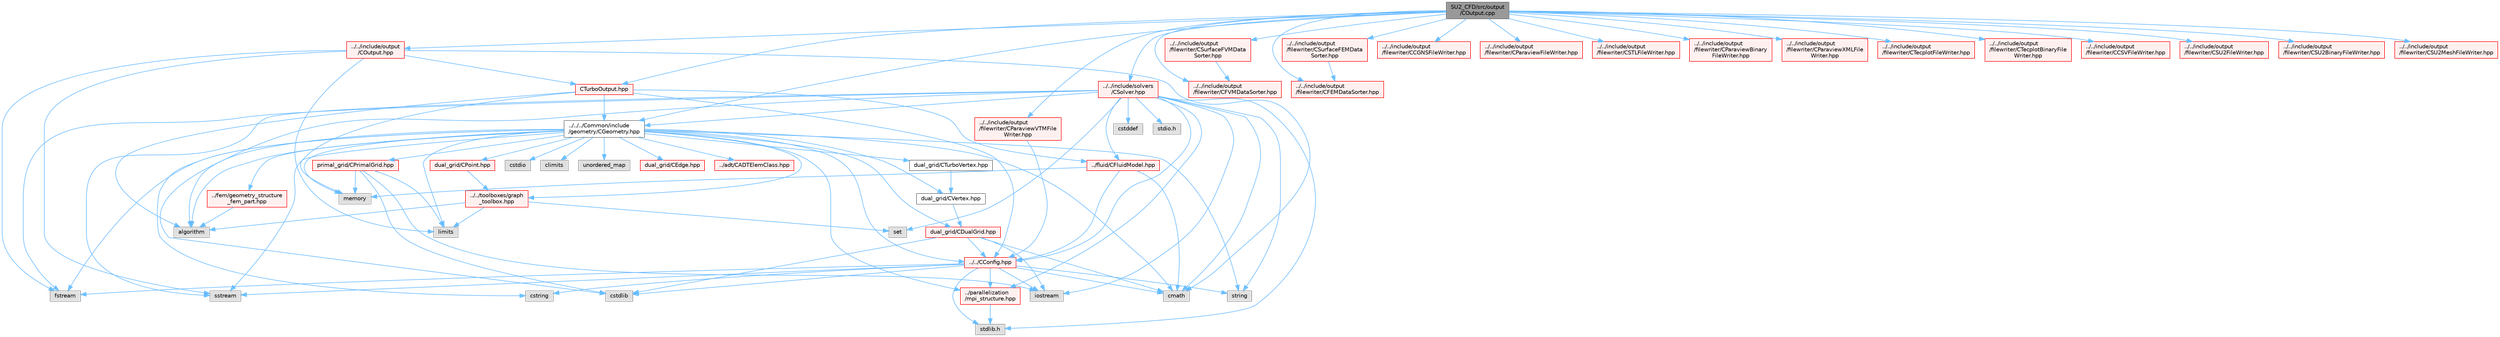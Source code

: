 digraph "SU2_CFD/src/output/COutput.cpp"
{
 // LATEX_PDF_SIZE
  bgcolor="transparent";
  edge [fontname=Helvetica,fontsize=10,labelfontname=Helvetica,labelfontsize=10];
  node [fontname=Helvetica,fontsize=10,shape=box,height=0.2,width=0.4];
  Node1 [id="Node000001",label="SU2_CFD/src/output\l/COutput.cpp",height=0.2,width=0.4,color="gray40", fillcolor="grey60", style="filled", fontcolor="black",tooltip="Main subroutines for output solver information."];
  Node1 -> Node2 [id="edge1_Node000001_Node000002",color="steelblue1",style="solid",tooltip=" "];
  Node2 [id="Node000002",label="../../../Common/include\l/geometry/CGeometry.hpp",height=0.2,width=0.4,color="grey40", fillcolor="white", style="filled",URL="$CGeometry_8hpp.html",tooltip="Headers of the main subroutines for creating the geometrical structure. The subroutines and functions..."];
  Node2 -> Node3 [id="edge2_Node000002_Node000003",color="steelblue1",style="solid",tooltip=" "];
  Node3 [id="Node000003",label="limits",height=0.2,width=0.4,color="grey60", fillcolor="#E0E0E0", style="filled",tooltip=" "];
  Node2 -> Node4 [id="edge3_Node000002_Node000004",color="steelblue1",style="solid",tooltip=" "];
  Node4 [id="Node000004",label="../parallelization\l/mpi_structure.hpp",height=0.2,width=0.4,color="red", fillcolor="#FFF0F0", style="filled",URL="$mpi__structure_8hpp.html",tooltip="Headers of the mpi interface for generalized datatypes. The subroutines and functions are in the mpi_..."];
  Node4 -> Node5 [id="edge4_Node000004_Node000005",color="steelblue1",style="solid",tooltip=" "];
  Node5 [id="Node000005",label="stdlib.h",height=0.2,width=0.4,color="grey60", fillcolor="#E0E0E0", style="filled",tooltip=" "];
  Node2 -> Node17 [id="edge5_Node000002_Node000017",color="steelblue1",style="solid",tooltip=" "];
  Node17 [id="Node000017",label="string",height=0.2,width=0.4,color="grey60", fillcolor="#E0E0E0", style="filled",tooltip=" "];
  Node2 -> Node18 [id="edge6_Node000002_Node000018",color="steelblue1",style="solid",tooltip=" "];
  Node18 [id="Node000018",label="fstream",height=0.2,width=0.4,color="grey60", fillcolor="#E0E0E0", style="filled",tooltip=" "];
  Node2 -> Node19 [id="edge7_Node000002_Node000019",color="steelblue1",style="solid",tooltip=" "];
  Node19 [id="Node000019",label="sstream",height=0.2,width=0.4,color="grey60", fillcolor="#E0E0E0", style="filled",tooltip=" "];
  Node2 -> Node20 [id="edge8_Node000002_Node000020",color="steelblue1",style="solid",tooltip=" "];
  Node20 [id="Node000020",label="cmath",height=0.2,width=0.4,color="grey60", fillcolor="#E0E0E0", style="filled",tooltip=" "];
  Node2 -> Node21 [id="edge9_Node000002_Node000021",color="steelblue1",style="solid",tooltip=" "];
  Node21 [id="Node000021",label="algorithm",height=0.2,width=0.4,color="grey60", fillcolor="#E0E0E0", style="filled",tooltip=" "];
  Node2 -> Node22 [id="edge10_Node000002_Node000022",color="steelblue1",style="solid",tooltip=" "];
  Node22 [id="Node000022",label="cstring",height=0.2,width=0.4,color="grey60", fillcolor="#E0E0E0", style="filled",tooltip=" "];
  Node2 -> Node9 [id="edge11_Node000002_Node000009",color="steelblue1",style="solid",tooltip=" "];
  Node9 [id="Node000009",label="cstdio",height=0.2,width=0.4,color="grey60", fillcolor="#E0E0E0", style="filled",tooltip=" "];
  Node2 -> Node23 [id="edge12_Node000002_Node000023",color="steelblue1",style="solid",tooltip=" "];
  Node23 [id="Node000023",label="cstdlib",height=0.2,width=0.4,color="grey60", fillcolor="#E0E0E0", style="filled",tooltip=" "];
  Node2 -> Node24 [id="edge13_Node000002_Node000024",color="steelblue1",style="solid",tooltip=" "];
  Node24 [id="Node000024",label="climits",height=0.2,width=0.4,color="grey60", fillcolor="#E0E0E0", style="filled",tooltip=" "];
  Node2 -> Node25 [id="edge14_Node000002_Node000025",color="steelblue1",style="solid",tooltip=" "];
  Node25 [id="Node000025",label="memory",height=0.2,width=0.4,color="grey60", fillcolor="#E0E0E0", style="filled",tooltip=" "];
  Node2 -> Node26 [id="edge15_Node000002_Node000026",color="steelblue1",style="solid",tooltip=" "];
  Node26 [id="Node000026",label="unordered_map",height=0.2,width=0.4,color="grey60", fillcolor="#E0E0E0", style="filled",tooltip=" "];
  Node2 -> Node27 [id="edge16_Node000002_Node000027",color="steelblue1",style="solid",tooltip=" "];
  Node27 [id="Node000027",label="primal_grid/CPrimalGrid.hpp",height=0.2,width=0.4,color="red", fillcolor="#FFF0F0", style="filled",URL="$CPrimalGrid_8hpp.html",tooltip="Headers of the main subroutines for storing the primal grid structure. The subroutines and functions ..."];
  Node27 -> Node7 [id="edge17_Node000027_Node000007",color="steelblue1",style="solid",tooltip=" "];
  Node7 [id="Node000007",label="iostream",height=0.2,width=0.4,color="grey60", fillcolor="#E0E0E0", style="filled",tooltip=" "];
  Node27 -> Node3 [id="edge18_Node000027_Node000003",color="steelblue1",style="solid",tooltip=" "];
  Node27 -> Node23 [id="edge19_Node000027_Node000023",color="steelblue1",style="solid",tooltip=" "];
  Node27 -> Node25 [id="edge20_Node000027_Node000025",color="steelblue1",style="solid",tooltip=" "];
  Node2 -> Node32 [id="edge21_Node000002_Node000032",color="steelblue1",style="solid",tooltip=" "];
  Node32 [id="Node000032",label="dual_grid/CDualGrid.hpp",height=0.2,width=0.4,color="red", fillcolor="#FFF0F0", style="filled",URL="$CDualGrid_8hpp.html",tooltip="Headers of the main subroutines for doing the complete dual grid structure. The subroutines and funct..."];
  Node32 -> Node20 [id="edge22_Node000032_Node000020",color="steelblue1",style="solid",tooltip=" "];
  Node32 -> Node7 [id="edge23_Node000032_Node000007",color="steelblue1",style="solid",tooltip=" "];
  Node32 -> Node23 [id="edge24_Node000032_Node000023",color="steelblue1",style="solid",tooltip=" "];
  Node32 -> Node33 [id="edge25_Node000032_Node000033",color="steelblue1",style="solid",tooltip=" "];
  Node33 [id="Node000033",label="../../CConfig.hpp",height=0.2,width=0.4,color="red", fillcolor="#FFF0F0", style="filled",URL="$CConfig_8hpp.html",tooltip="All the information about the definition of the physical problem. The subroutines and functions are i..."];
  Node33 -> Node4 [id="edge26_Node000033_Node000004",color="steelblue1",style="solid",tooltip=" "];
  Node33 -> Node7 [id="edge27_Node000033_Node000007",color="steelblue1",style="solid",tooltip=" "];
  Node33 -> Node23 [id="edge28_Node000033_Node000023",color="steelblue1",style="solid",tooltip=" "];
  Node33 -> Node18 [id="edge29_Node000033_Node000018",color="steelblue1",style="solid",tooltip=" "];
  Node33 -> Node19 [id="edge30_Node000033_Node000019",color="steelblue1",style="solid",tooltip=" "];
  Node33 -> Node17 [id="edge31_Node000033_Node000017",color="steelblue1",style="solid",tooltip=" "];
  Node33 -> Node22 [id="edge32_Node000033_Node000022",color="steelblue1",style="solid",tooltip=" "];
  Node33 -> Node5 [id="edge33_Node000033_Node000005",color="steelblue1",style="solid",tooltip=" "];
  Node33 -> Node20 [id="edge34_Node000033_Node000020",color="steelblue1",style="solid",tooltip=" "];
  Node2 -> Node46 [id="edge35_Node000002_Node000046",color="steelblue1",style="solid",tooltip=" "];
  Node46 [id="Node000046",label="dual_grid/CPoint.hpp",height=0.2,width=0.4,color="red", fillcolor="#FFF0F0", style="filled",URL="$CPoint_8hpp.html",tooltip="Declaration of the point class that stores geometric and adjacency information for dual control volum..."];
  Node46 -> Node47 [id="edge36_Node000046_Node000047",color="steelblue1",style="solid",tooltip=" "];
  Node47 [id="Node000047",label="../../toolboxes/graph\l_toolbox.hpp",height=0.2,width=0.4,color="red", fillcolor="#FFF0F0", style="filled",URL="$graph__toolbox_8hpp.html",tooltip="Functions and classes to build/represent sparse graphs or sparse patterns."];
  Node47 -> Node48 [id="edge37_Node000047_Node000048",color="steelblue1",style="solid",tooltip=" "];
  Node48 [id="Node000048",label="set",height=0.2,width=0.4,color="grey60", fillcolor="#E0E0E0", style="filled",tooltip=" "];
  Node47 -> Node3 [id="edge38_Node000047_Node000003",color="steelblue1",style="solid",tooltip=" "];
  Node47 -> Node21 [id="edge39_Node000047_Node000021",color="steelblue1",style="solid",tooltip=" "];
  Node2 -> Node51 [id="edge40_Node000002_Node000051",color="steelblue1",style="solid",tooltip=" "];
  Node51 [id="Node000051",label="dual_grid/CEdge.hpp",height=0.2,width=0.4,color="red", fillcolor="#FFF0F0", style="filled",URL="$CEdge_8hpp.html",tooltip="Declaration of the edge class CEdge.cpp file."];
  Node2 -> Node52 [id="edge41_Node000002_Node000052",color="steelblue1",style="solid",tooltip=" "];
  Node52 [id="Node000052",label="dual_grid/CVertex.hpp",height=0.2,width=0.4,color="grey40", fillcolor="white", style="filled",URL="$CVertex_8hpp.html",tooltip="Headers of the main subroutines for doing the complete dual grid structure. The subroutines and funct..."];
  Node52 -> Node32 [id="edge42_Node000052_Node000032",color="steelblue1",style="solid",tooltip=" "];
  Node2 -> Node53 [id="edge43_Node000002_Node000053",color="steelblue1",style="solid",tooltip=" "];
  Node53 [id="Node000053",label="dual_grid/CTurboVertex.hpp",height=0.2,width=0.4,color="grey40", fillcolor="white", style="filled",URL="$CTurboVertex_8hpp.html",tooltip="Headers of the main subroutines for doing the complete dual grid structure. The subroutines and funct..."];
  Node53 -> Node52 [id="edge44_Node000053_Node000052",color="steelblue1",style="solid",tooltip=" "];
  Node2 -> Node33 [id="edge45_Node000002_Node000033",color="steelblue1",style="solid",tooltip=" "];
  Node2 -> Node54 [id="edge46_Node000002_Node000054",color="steelblue1",style="solid",tooltip=" "];
  Node54 [id="Node000054",label="../fem/geometry_structure\l_fem_part.hpp",height=0.2,width=0.4,color="red", fillcolor="#FFF0F0", style="filled",URL="$geometry__structure__fem__part_8hpp.html",tooltip="Helper classes for the Fluid FEM solver."];
  Node54 -> Node21 [id="edge47_Node000054_Node000021",color="steelblue1",style="solid",tooltip=" "];
  Node2 -> Node47 [id="edge48_Node000002_Node000047",color="steelblue1",style="solid",tooltip=" "];
  Node2 -> Node55 [id="edge49_Node000002_Node000055",color="steelblue1",style="solid",tooltip=" "];
  Node55 [id="Node000055",label="../adt/CADTElemClass.hpp",height=0.2,width=0.4,color="red", fillcolor="#FFF0F0", style="filled",URL="$CADTElemClass_8hpp.html",tooltip="Class for storing an ADT of (linear) elements in an arbitrary number of dimensions."];
  Node1 -> Node59 [id="edge50_Node000001_Node000059",color="steelblue1",style="solid",tooltip=" "];
  Node59 [id="Node000059",label="../../include/solvers\l/CSolver.hpp",height=0.2,width=0.4,color="red", fillcolor="#FFF0F0", style="filled",URL="$CSolver_8hpp.html",tooltip="Headers of the CSolver class which is inherited by all of the other solvers."];
  Node59 -> Node4 [id="edge51_Node000059_Node000004",color="steelblue1",style="solid",tooltip=" "];
  Node59 -> Node20 [id="edge52_Node000059_Node000020",color="steelblue1",style="solid",tooltip=" "];
  Node59 -> Node14 [id="edge53_Node000059_Node000014",color="steelblue1",style="solid",tooltip=" "];
  Node14 [id="Node000014",label="cstddef",height=0.2,width=0.4,color="grey60", fillcolor="#E0E0E0", style="filled",tooltip=" "];
  Node59 -> Node17 [id="edge54_Node000059_Node000017",color="steelblue1",style="solid",tooltip=" "];
  Node59 -> Node18 [id="edge55_Node000059_Node000018",color="steelblue1",style="solid",tooltip=" "];
  Node59 -> Node19 [id="edge56_Node000059_Node000019",color="steelblue1",style="solid",tooltip=" "];
  Node59 -> Node21 [id="edge57_Node000059_Node000021",color="steelblue1",style="solid",tooltip=" "];
  Node59 -> Node7 [id="edge58_Node000059_Node000007",color="steelblue1",style="solid",tooltip=" "];
  Node59 -> Node48 [id="edge59_Node000059_Node000048",color="steelblue1",style="solid",tooltip=" "];
  Node59 -> Node5 [id="edge60_Node000059_Node000005",color="steelblue1",style="solid",tooltip=" "];
  Node59 -> Node60 [id="edge61_Node000059_Node000060",color="steelblue1",style="solid",tooltip=" "];
  Node60 [id="Node000060",label="stdio.h",height=0.2,width=0.4,color="grey60", fillcolor="#E0E0E0", style="filled",tooltip=" "];
  Node59 -> Node61 [id="edge62_Node000059_Node000061",color="steelblue1",style="solid",tooltip=" "];
  Node61 [id="Node000061",label="../fluid/CFluidModel.hpp",height=0.2,width=0.4,color="red", fillcolor="#FFF0F0", style="filled",URL="$CFluidModel_8hpp.html",tooltip="Defines the main fluid model class for thermophysical properties."];
  Node61 -> Node20 [id="edge63_Node000061_Node000020",color="steelblue1",style="solid",tooltip=" "];
  Node61 -> Node25 [id="edge64_Node000061_Node000025",color="steelblue1",style="solid",tooltip=" "];
  Node61 -> Node33 [id="edge65_Node000061_Node000033",color="steelblue1",style="solid",tooltip=" "];
  Node59 -> Node2 [id="edge66_Node000059_Node000002",color="steelblue1",style="solid",tooltip=" "];
  Node59 -> Node33 [id="edge67_Node000059_Node000033",color="steelblue1",style="solid",tooltip=" "];
  Node1 -> Node88 [id="edge68_Node000001_Node000088",color="steelblue1",style="solid",tooltip=" "];
  Node88 [id="Node000088",label="../../include/output\l/COutput.hpp",height=0.2,width=0.4,color="red", fillcolor="#FFF0F0", style="filled",URL="$COutput_8hpp.html",tooltip="Headers of the output class."];
  Node88 -> Node18 [id="edge69_Node000088_Node000018",color="steelblue1",style="solid",tooltip=" "];
  Node88 -> Node20 [id="edge70_Node000088_Node000020",color="steelblue1",style="solid",tooltip=" "];
  Node88 -> Node19 [id="edge71_Node000088_Node000019",color="steelblue1",style="solid",tooltip=" "];
  Node88 -> Node3 [id="edge72_Node000088_Node000003",color="steelblue1",style="solid",tooltip=" "];
  Node88 -> Node91 [id="edge73_Node000088_Node000091",color="steelblue1",style="solid",tooltip=" "];
  Node91 [id="Node000091",label="CTurboOutput.hpp",height=0.2,width=0.4,color="red", fillcolor="#FFF0F0", style="filled",URL="$CTurboOutput_8hpp.html",tooltip="Headers of the Turbomachinery Performance class."];
  Node91 -> Node25 [id="edge74_Node000091_Node000025",color="steelblue1",style="solid",tooltip=" "];
  Node91 -> Node21 [id="edge75_Node000091_Node000021",color="steelblue1",style="solid",tooltip=" "];
  Node91 -> Node2 [id="edge76_Node000091_Node000002",color="steelblue1",style="solid",tooltip=" "];
  Node91 -> Node33 [id="edge77_Node000091_Node000033",color="steelblue1",style="solid",tooltip=" "];
  Node91 -> Node61 [id="edge78_Node000091_Node000061",color="steelblue1",style="solid",tooltip=" "];
  Node1 -> Node91 [id="edge79_Node000001_Node000091",color="steelblue1",style="solid",tooltip=" "];
  Node1 -> Node94 [id="edge80_Node000001_Node000094",color="steelblue1",style="solid",tooltip=" "];
  Node94 [id="Node000094",label="../../include/output\l/filewriter/CFVMDataSorter.hpp",height=0.2,width=0.4,color="red", fillcolor="#FFF0F0", style="filled",URL="$CFVMDataSorter_8hpp.html",tooltip="Headers fo the FVM data sorter class."];
  Node1 -> Node97 [id="edge81_Node000001_Node000097",color="steelblue1",style="solid",tooltip=" "];
  Node97 [id="Node000097",label="../../include/output\l/filewriter/CFEMDataSorter.hpp",height=0.2,width=0.4,color="red", fillcolor="#FFF0F0", style="filled",URL="$CFEMDataSorter_8hpp.html",tooltip="Headers fo the FEM data sorter class."];
  Node1 -> Node98 [id="edge82_Node000001_Node000098",color="steelblue1",style="solid",tooltip=" "];
  Node98 [id="Node000098",label="../../include/output\l/filewriter/CCGNSFileWriter.hpp",height=0.2,width=0.4,color="red", fillcolor="#FFF0F0", style="filled",URL="$CCGNSFileWriter_8hpp.html",tooltip="Headers for CGNS file writer class."];
  Node1 -> Node101 [id="edge83_Node000001_Node000101",color="steelblue1",style="solid",tooltip=" "];
  Node101 [id="Node000101",label="../../include/output\l/filewriter/CSurfaceFVMData\lSorter.hpp",height=0.2,width=0.4,color="red", fillcolor="#FFF0F0", style="filled",URL="$CSurfaceFVMDataSorter_8hpp.html",tooltip="Headers for the surface FVM data sorter class."];
  Node101 -> Node94 [id="edge84_Node000101_Node000094",color="steelblue1",style="solid",tooltip=" "];
  Node1 -> Node102 [id="edge85_Node000001_Node000102",color="steelblue1",style="solid",tooltip=" "];
  Node102 [id="Node000102",label="../../include/output\l/filewriter/CSurfaceFEMData\lSorter.hpp",height=0.2,width=0.4,color="red", fillcolor="#FFF0F0", style="filled",URL="$CSurfaceFEMDataSorter_8hpp.html",tooltip="Headers fo the surface FEM data sorter class."];
  Node102 -> Node97 [id="edge86_Node000102_Node000097",color="steelblue1",style="solid",tooltip=" "];
  Node1 -> Node103 [id="edge87_Node000001_Node000103",color="steelblue1",style="solid",tooltip=" "];
  Node103 [id="Node000103",label="../../include/output\l/filewriter/CParaviewFileWriter.hpp",height=0.2,width=0.4,color="red", fillcolor="#FFF0F0", style="filled",URL="$CParaviewFileWriter_8hpp.html",tooltip="Headers fo the paraview file writer class."];
  Node1 -> Node104 [id="edge88_Node000001_Node000104",color="steelblue1",style="solid",tooltip=" "];
  Node104 [id="Node000104",label="../../include/output\l/filewriter/CSTLFileWriter.hpp",height=0.2,width=0.4,color="red", fillcolor="#FFF0F0", style="filled",URL="$CSTLFileWriter_8hpp.html",tooltip="Headers fo the STL file writer class."];
  Node1 -> Node105 [id="edge89_Node000001_Node000105",color="steelblue1",style="solid",tooltip=" "];
  Node105 [id="Node000105",label="../../include/output\l/filewriter/CParaviewBinary\lFileWriter.hpp",height=0.2,width=0.4,color="red", fillcolor="#FFF0F0", style="filled",URL="$CParaviewBinaryFileWriter_8hpp.html",tooltip="Headers fo paraview binary file writer class."];
  Node1 -> Node106 [id="edge90_Node000001_Node000106",color="steelblue1",style="solid",tooltip=" "];
  Node106 [id="Node000106",label="../../include/output\l/filewriter/CParaviewXMLFile\lWriter.hpp",height=0.2,width=0.4,color="red", fillcolor="#FFF0F0", style="filled",URL="$CParaviewXMLFileWriter_8hpp.html",tooltip="Headers fo paraview binary file writer class."];
  Node1 -> Node107 [id="edge91_Node000001_Node000107",color="steelblue1",style="solid",tooltip=" "];
  Node107 [id="Node000107",label="../../include/output\l/filewriter/CParaviewVTMFile\lWriter.hpp",height=0.2,width=0.4,color="red", fillcolor="#FFF0F0", style="filled",URL="$CParaviewVTMFileWriter_8hpp.html",tooltip="Headers fo paraview binary file writer class."];
  Node107 -> Node33 [id="edge92_Node000107_Node000033",color="steelblue1",style="solid",tooltip=" "];
  Node1 -> Node108 [id="edge93_Node000001_Node000108",color="steelblue1",style="solid",tooltip=" "];
  Node108 [id="Node000108",label="../../include/output\l/filewriter/CTecplotFileWriter.hpp",height=0.2,width=0.4,color="red", fillcolor="#FFF0F0", style="filled",URL="$CTecplotFileWriter_8hpp.html",tooltip="Headers fo the tecplot ASCII writer class."];
  Node1 -> Node109 [id="edge94_Node000001_Node000109",color="steelblue1",style="solid",tooltip=" "];
  Node109 [id="Node000109",label="../../include/output\l/filewriter/CTecplotBinaryFile\lWriter.hpp",height=0.2,width=0.4,color="red", fillcolor="#FFF0F0", style="filled",URL="$CTecplotBinaryFileWriter_8hpp.html",tooltip="Headers fo the tecplot binary writer class."];
  Node1 -> Node110 [id="edge95_Node000001_Node000110",color="steelblue1",style="solid",tooltip=" "];
  Node110 [id="Node000110",label="../../include/output\l/filewriter/CCSVFileWriter.hpp",height=0.2,width=0.4,color="red", fillcolor="#FFF0F0", style="filled",URL="$CCSVFileWriter_8hpp.html",tooltip="Headers fo the CSV file writer class."];
  Node1 -> Node111 [id="edge96_Node000001_Node000111",color="steelblue1",style="solid",tooltip=" "];
  Node111 [id="Node000111",label="../../include/output\l/filewriter/CSU2FileWriter.hpp",height=0.2,width=0.4,color="red", fillcolor="#FFF0F0", style="filled",URL="$CSU2FileWriter_8hpp.html",tooltip="Headers fo the CSV file writer class."];
  Node1 -> Node112 [id="edge97_Node000001_Node000112",color="steelblue1",style="solid",tooltip=" "];
  Node112 [id="Node000112",label="../../include/output\l/filewriter/CSU2BinaryFileWriter.hpp",height=0.2,width=0.4,color="red", fillcolor="#FFF0F0", style="filled",URL="$CSU2BinaryFileWriter_8hpp.html",tooltip="Headers fo the SU2 binary file writer class."];
  Node1 -> Node113 [id="edge98_Node000001_Node000113",color="steelblue1",style="solid",tooltip=" "];
  Node113 [id="Node000113",label="../../include/output\l/filewriter/CSU2MeshFileWriter.hpp",height=0.2,width=0.4,color="red", fillcolor="#FFF0F0", style="filled",URL="$CSU2MeshFileWriter_8hpp.html",tooltip="Headers fo the CSV file writer class."];
}
